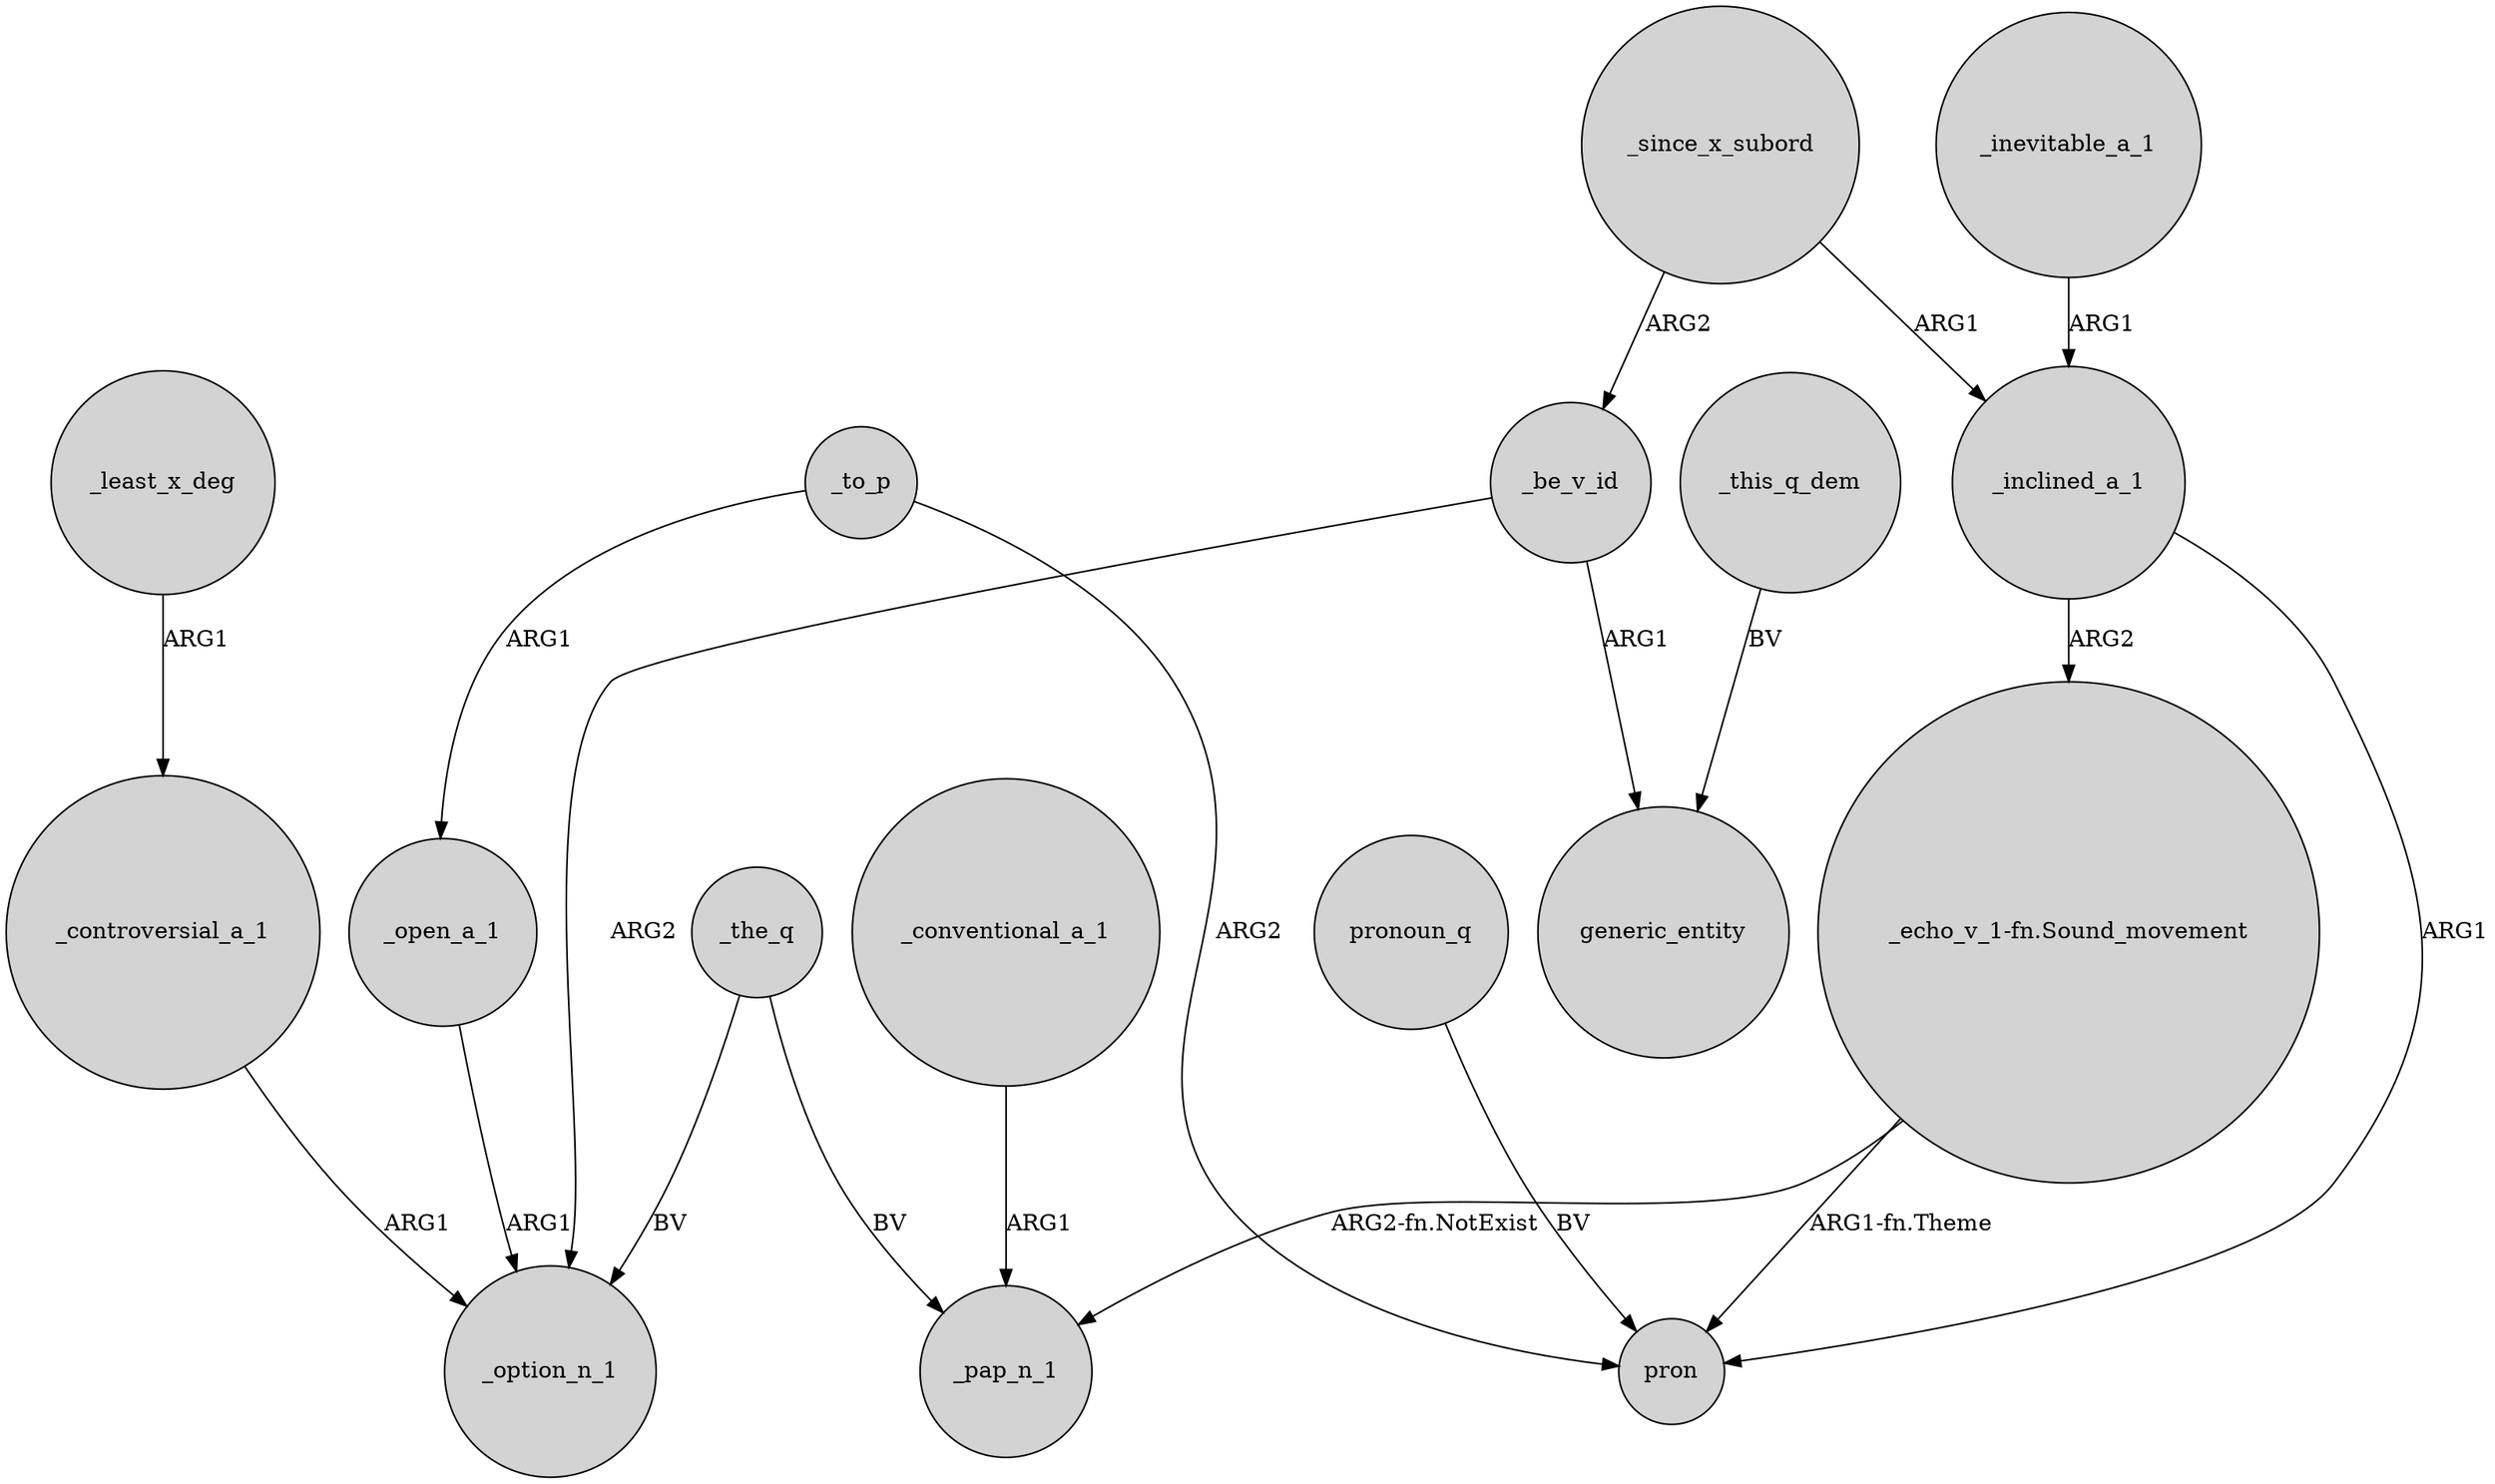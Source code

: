 digraph {
	node [shape=circle style=filled]
	_least_x_deg -> _controversial_a_1 [label=ARG1]
	_inevitable_a_1 -> _inclined_a_1 [label=ARG1]
	_the_q -> _pap_n_1 [label=BV]
	_open_a_1 -> _option_n_1 [label=ARG1]
	_be_v_id -> _option_n_1 [label=ARG2]
	_the_q -> _option_n_1 [label=BV]
	"_echo_v_1-fn.Sound_movement" -> pron [label="ARG1-fn.Theme"]
	_be_v_id -> generic_entity [label=ARG1]
	_inclined_a_1 -> pron [label=ARG1]
	_inclined_a_1 -> "_echo_v_1-fn.Sound_movement" [label=ARG2]
	pronoun_q -> pron [label=BV]
	_to_p -> _open_a_1 [label=ARG1]
	_since_x_subord -> _inclined_a_1 [label=ARG1]
	"_echo_v_1-fn.Sound_movement" -> _pap_n_1 [label="ARG2-fn.NotExist"]
	_since_x_subord -> _be_v_id [label=ARG2]
	_this_q_dem -> generic_entity [label=BV]
	_conventional_a_1 -> _pap_n_1 [label=ARG1]
	_controversial_a_1 -> _option_n_1 [label=ARG1]
	_to_p -> pron [label=ARG2]
}
